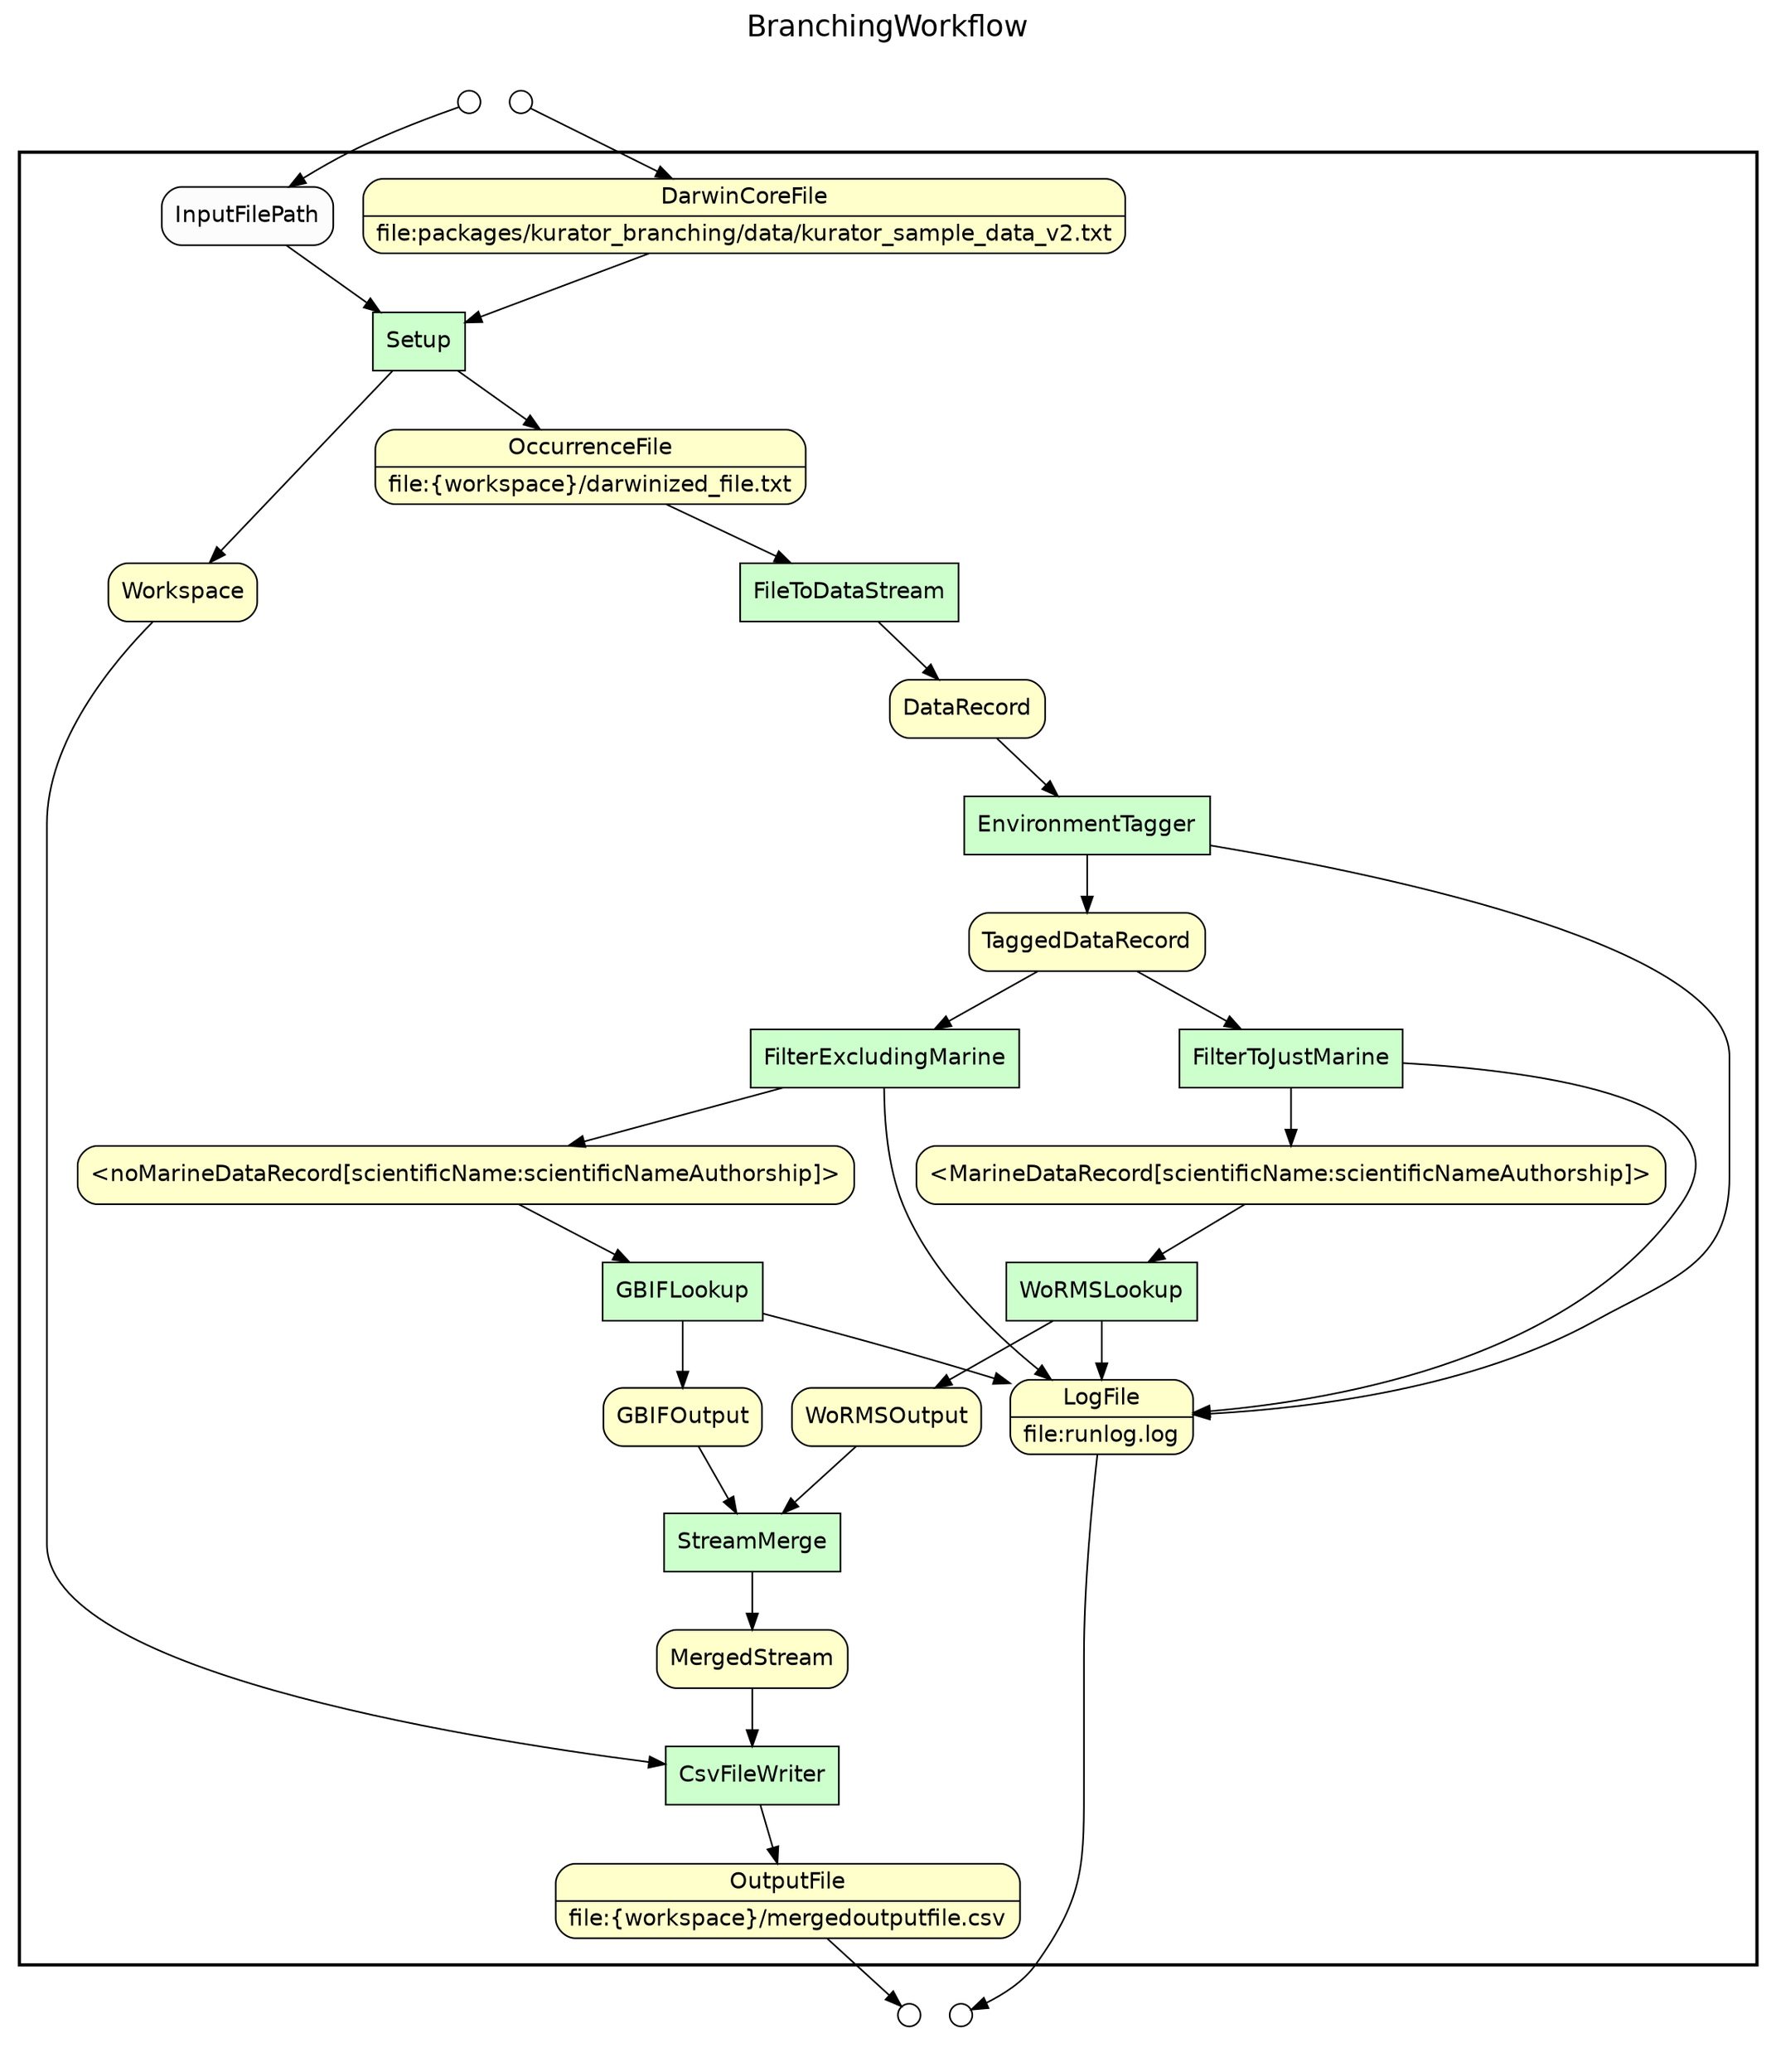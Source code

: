 
/* Start of top-level graph */
digraph Workflow {
rankdir=TB

/* Title for graph */
fontname=Helvetica; fontsize=18; labelloc=t
label=BranchingWorkflow

/* Start of double cluster for drawing box around nodes in workflow */
subgraph cluster_workflow_box_outer { label=""; color=black; penwidth=2
subgraph cluster_workflow_box_inner { label=""; penwidth=0

/* Style for nodes representing atomic programs in workflow */
node[shape=box style=filled fillcolor="#CCFFCC" peripheries=1 fontname=Helvetica]

/* Nodes representing atomic programs in workflow */
Setup
FileToDataStream
EnvironmentTagger
FilterToJustMarine
FilterExcludingMarine
WoRMSLookup
GBIFLookup
StreamMerge
CsvFileWriter

/* Style for nodes representing non-parameter data channels in workflow */
node[shape=box style="rounded,filled" fillcolor="#FFFFCC" peripheries=1 fontname=Helvetica]

/* Nodes for non-parameter data channels in workflow */
DarwinCoreFile [shape=record rankdir=LR label="{<f0> DarwinCoreFile |<f1> file\:packages/kurator_branching/data/kurator_sample_data_v2.txt}"];
OccurrenceFile [shape=record rankdir=LR label="{<f0> OccurrenceFile |<f1> file\:\{workspace\}/darwinized_file.txt}"];
DataRecord
TaggedDataRecord
"<MarineDataRecord[scientificName:scientificNameAuthorship]>"
"<noMarineDataRecord[scientificName:scientificNameAuthorship]>"
GBIFOutput
WoRMSOutput
Workspace
MergedStream
OutputFile [shape=record rankdir=LR label="{<f0> OutputFile |<f1> file\:\{workspace\}/mergedoutputfile.csv}"];
LogFile [shape=record rankdir=LR label="{<f0> LogFile |<f1> file\:runlog.log}"];

/* Style for nodes representing parameter channels in workflow */
node[shape=box style="rounded,filled" fillcolor="#FCFCFC" peripheries=1 fontname=Helvetica]

/* Nodes representing parameter channels in workflow */
InputFilePath

/* Edges representing connections between programs and channels */
Setup -> Workspace
Setup -> OccurrenceFile
InputFilePath -> Setup
DarwinCoreFile -> Setup
FileToDataStream -> DataRecord
OccurrenceFile -> FileToDataStream
EnvironmentTagger -> LogFile
EnvironmentTagger -> TaggedDataRecord
DataRecord -> EnvironmentTagger
FilterToJustMarine -> LogFile
FilterToJustMarine -> "<MarineDataRecord[scientificName:scientificNameAuthorship]>"
TaggedDataRecord -> FilterToJustMarine
FilterExcludingMarine -> LogFile
FilterExcludingMarine -> "<noMarineDataRecord[scientificName:scientificNameAuthorship]>"
TaggedDataRecord -> FilterExcludingMarine
WoRMSLookup -> WoRMSOutput
WoRMSLookup -> LogFile
"<MarineDataRecord[scientificName:scientificNameAuthorship]>" -> WoRMSLookup
GBIFLookup -> GBIFOutput
GBIFLookup -> LogFile
"<noMarineDataRecord[scientificName:scientificNameAuthorship]>" -> GBIFLookup
StreamMerge -> MergedStream
GBIFOutput -> StreamMerge
WoRMSOutput -> StreamMerge
CsvFileWriter -> OutputFile
Workspace -> CsvFileWriter
MergedStream -> CsvFileWriter

/* End of double cluster for drawing box around nodes in workflow */
}}

/* Hidden double-cluster for grouping workflow input ports */
subgraph cluster_input_ports_group_outer { label=""; penwidth=0
subgraph cluster_input_ports_group_inner { label=""; penwidth=0

/* Style for nodes representing workflow input ports */
node[shape=circle style="rounded,filled" fillcolor="#FFFFFF" peripheries=1 fontname=Helvetica width=0.2]

/* Nodes representing workflow input ports */
InputFilePath_input_port [label=""]
DarwinCoreFile_input_port [label=""]

/* End of double-cluster for grouping workflow input ports */
}}

/* Hidden double-cluster for grouping workflow output ports */
subgraph cluster_output_ports_group_outer { label=""; penwidth=0
subgraph cluster_output_ports_group_inner { label=""; penwidth=0

/* Style for nodes representing workflow output ports */
node[shape=circle style="rounded,filled" fillcolor="#FFFFFF" peripheries=1 fontname=Helvetica width=0.2]

/* Nodes representing workflow output ports */
OutputFile_output_port [label=""]
LogFile_output_port [label=""]

/* End of double-cluster for grouping workflow output ports */
}}

/* Edges from input ports to channels */
InputFilePath_input_port -> InputFilePath
DarwinCoreFile_input_port -> DarwinCoreFile

/* Edges from channels to output ports */
OutputFile -> OutputFile_output_port
LogFile -> LogFile_output_port

/* End of top-level graph */
}
